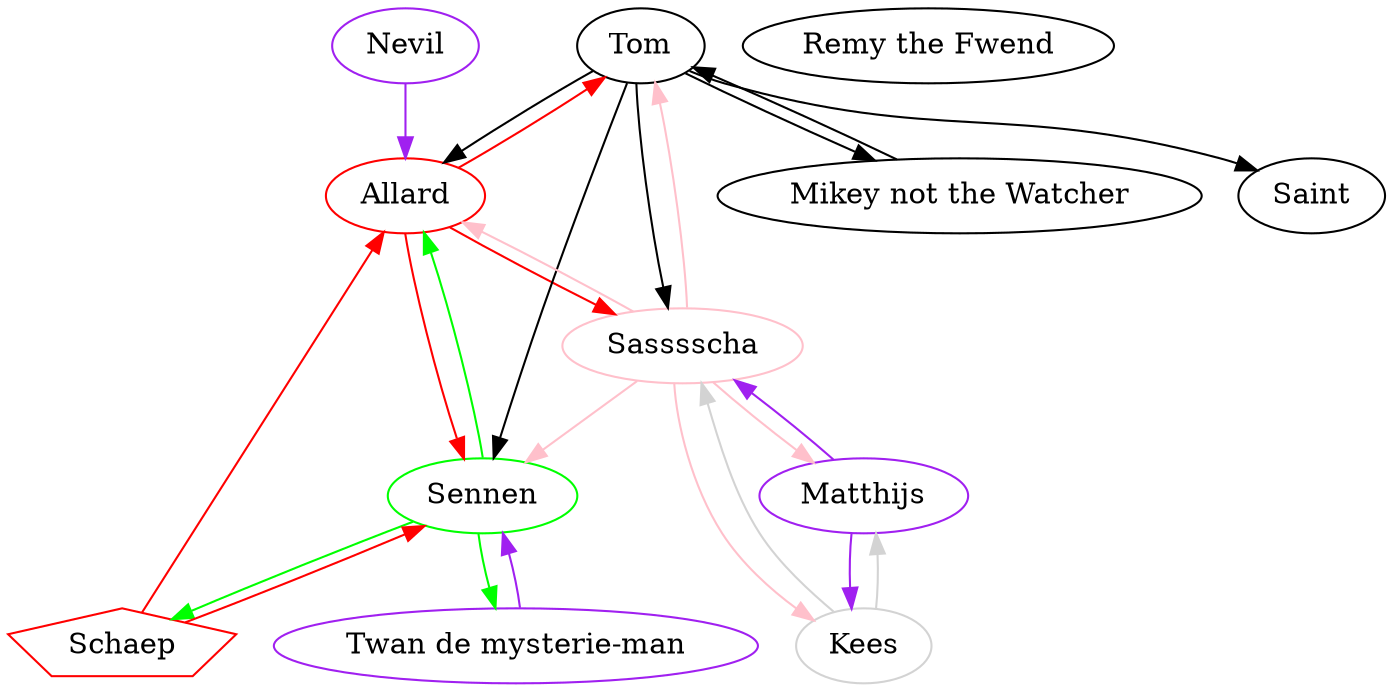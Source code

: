 digraph {
    Saint;

    Remy [label="Remy the Fwend"];

    subgraph Allard {
        edge [color=red];
        Allard [color=red];
        Allard->Tom;
        Allard->Sas;
        Allard->Sennen;
    }

    subgraph Tom {
        edge [color=black]; // 🤷, does absolutely nothing
        Tom;
        Tom->Allard;
        Tom->Saint;
        Tom->Sennen;
        Tom->Sas;
        Tom->Mikey
    }

    subgraph Sas {
        edge [color=pink];
        Sas [color=pink label="Sasssscha"];
        Sas->Allard;
        Sas->Tom;
        Sas->Sennen;
        Sas->Kees;
        Sas->Matthijs;
    }

    subgraph Kees {
        edge [color=lightgrey];
        Kees [color=lightgrey];
        Kees->Sas;
        Kees->Matthijs;
    }

    subgraph Matthijs {
        edge [color=purple];
        Matthijs [color=purple];
        Matthijs->Sas;
        Matthijs->Kees;
    }
    
    subgraph Mikey {
        Mikey [label="Mikey not the Watcher"];
        Mikey->Tom
    }
    
    subgraph Twan {
    edge [color=purple];
        Twan [color=purple];
        Twan [label="Twan de mysterie-man"];
        Twan->Sennen
    }
    
    subgraph Sheep {
        Sheep  [shape=polygon,sides=5];
    edge [color=red];
        Sheep [color=red];
        Sheep [label="Schaep"];
        Sheep->Allard;
        Sheep->Sennen;
    }

    subgraph Sennen {
    edge [color=green];
        Sennen [color=green];
        Sennen->Twan;
        Sennen->Sheep;
        Sennen->Allard;
    }
    
    subgraph Nevil {
    edge [color=Purple];
        Nevil [color=purple];
        Nevil->Allard;
    }
}
